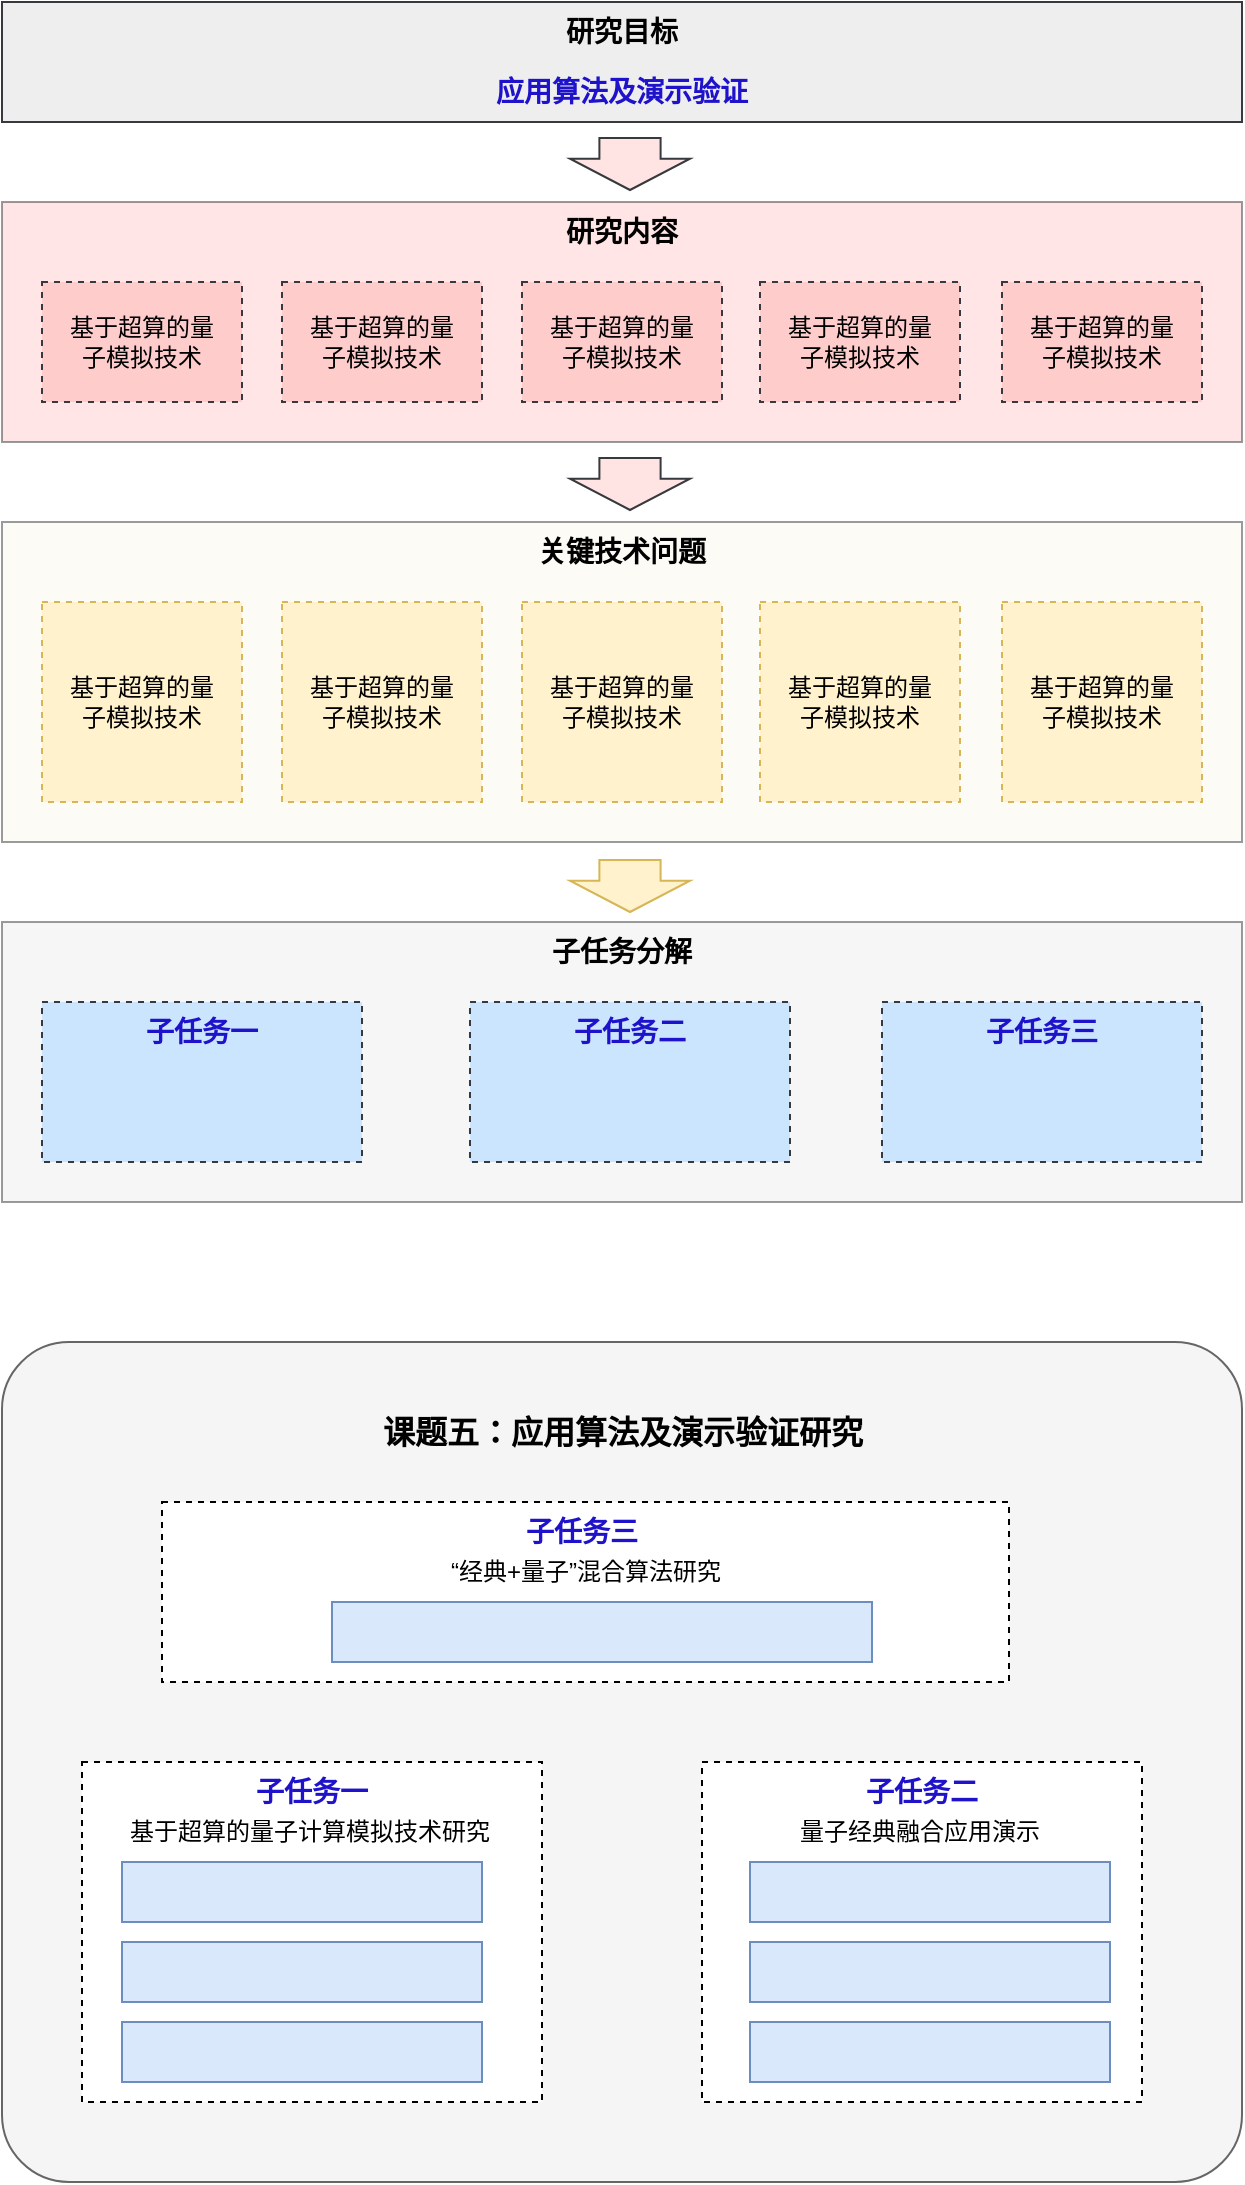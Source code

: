 <mxfile version="24.7.12">
  <diagram name="第 1 页" id="Zdd4O_8U9urGJ2uWjXP6">
    <mxGraphModel dx="850" dy="780" grid="1" gridSize="10" guides="1" tooltips="1" connect="1" arrows="1" fold="1" page="1" pageScale="1" pageWidth="827" pageHeight="1169" math="0" shadow="0">
      <root>
        <mxCell id="0" />
        <mxCell id="1" parent="0" />
        <mxCell id="4AtZvL3RW2-XeUfKdOJ_-1" value="" style="rounded=0;whiteSpace=wrap;html=1;fillColor=#eeeeee;strokeColor=#36393d;" vertex="1" parent="1">
          <mxGeometry x="160" y="190" width="620" height="60" as="geometry" />
        </mxCell>
        <mxCell id="4AtZvL3RW2-XeUfKdOJ_-2" value="&lt;b&gt;&lt;font style=&quot;font-size: 14px;&quot;&gt;研究目标&lt;/font&gt;&lt;/b&gt;" style="text;html=1;align=center;verticalAlign=middle;whiteSpace=wrap;rounded=0;" vertex="1" parent="1">
          <mxGeometry x="440" y="190" width="60" height="30" as="geometry" />
        </mxCell>
        <mxCell id="4AtZvL3RW2-XeUfKdOJ_-3" value="&lt;span style=&quot;font-size: 14px;&quot;&gt;&lt;b&gt;&lt;font color=&quot;#1e12cb&quot;&gt;应用算法及演示验证&lt;/font&gt;&lt;/b&gt;&lt;/span&gt;" style="text;html=1;align=center;verticalAlign=middle;whiteSpace=wrap;rounded=0;" vertex="1" parent="1">
          <mxGeometry x="265" y="220" width="410" height="30" as="geometry" />
        </mxCell>
        <mxCell id="4AtZvL3RW2-XeUfKdOJ_-4" value="" style="rounded=0;whiteSpace=wrap;html=1;fillColor=#FFCCCC;strokeColor=#36393d;opacity=50;" vertex="1" parent="1">
          <mxGeometry x="160" y="290" width="620" height="120" as="geometry" />
        </mxCell>
        <mxCell id="4AtZvL3RW2-XeUfKdOJ_-7" value="&lt;span style=&quot;font-size: 14px;&quot;&gt;&lt;b&gt;研究内容&lt;/b&gt;&lt;/span&gt;" style="text;html=1;align=center;verticalAlign=middle;whiteSpace=wrap;rounded=0;" vertex="1" parent="1">
          <mxGeometry x="440" y="290" width="60" height="30" as="geometry" />
        </mxCell>
        <mxCell id="4AtZvL3RW2-XeUfKdOJ_-10" value="" style="rounded=0;whiteSpace=wrap;html=1;dashed=1;fillColor=#ffcccc;strokeColor=#36393d;" vertex="1" parent="1">
          <mxGeometry x="180" y="330" width="100" height="60" as="geometry" />
        </mxCell>
        <mxCell id="4AtZvL3RW2-XeUfKdOJ_-13" value="基于超算的量子模拟技术" style="text;html=1;align=center;verticalAlign=middle;whiteSpace=wrap;rounded=0;" vertex="1" parent="1">
          <mxGeometry x="190" y="345" width="80" height="30" as="geometry" />
        </mxCell>
        <mxCell id="4AtZvL3RW2-XeUfKdOJ_-16" value="" style="html=1;shadow=0;dashed=0;align=center;verticalAlign=middle;shape=mxgraph.arrows2.arrow;dy=0.49;dx=15.66;direction=south;notch=0;fillColor=#FFE4E3;strokeColor=#36393d;" vertex="1" parent="1">
          <mxGeometry x="444" y="418" width="60" height="26" as="geometry" />
        </mxCell>
        <mxCell id="4AtZvL3RW2-XeUfKdOJ_-17" value="" style="rounded=0;whiteSpace=wrap;html=1;opacity=50;fillColor=#f9f7ed;strokeColor=#36393d;" vertex="1" parent="1">
          <mxGeometry x="160" y="450" width="620" height="160" as="geometry" />
        </mxCell>
        <mxCell id="4AtZvL3RW2-XeUfKdOJ_-19" value="&lt;span style=&quot;font-size: 14px;&quot;&gt;&lt;b&gt;关键技术问题&lt;/b&gt;&lt;/span&gt;" style="text;html=1;align=center;verticalAlign=middle;whiteSpace=wrap;rounded=0;" vertex="1" parent="1">
          <mxGeometry x="425" y="450" width="90" height="30" as="geometry" />
        </mxCell>
        <mxCell id="4AtZvL3RW2-XeUfKdOJ_-20" value="" style="rounded=0;whiteSpace=wrap;html=1;fillColor=#fff2cc;strokeColor=#d6b656;dashed=1;" vertex="1" parent="1">
          <mxGeometry x="180" y="490" width="100" height="100" as="geometry" />
        </mxCell>
        <mxCell id="4AtZvL3RW2-XeUfKdOJ_-24" value="" style="rounded=0;whiteSpace=wrap;html=1;opacity=50;fillColor=#eeeeee;strokeColor=#36393d;" vertex="1" parent="1">
          <mxGeometry x="160" y="650" width="620" height="140" as="geometry" />
        </mxCell>
        <mxCell id="4AtZvL3RW2-XeUfKdOJ_-25" value="&lt;span style=&quot;font-size: 14px;&quot;&gt;&lt;b&gt;子任务分解&lt;/b&gt;&lt;/span&gt;" style="text;html=1;align=center;verticalAlign=middle;whiteSpace=wrap;rounded=0;" vertex="1" parent="1">
          <mxGeometry x="425" y="650" width="90" height="30" as="geometry" />
        </mxCell>
        <mxCell id="4AtZvL3RW2-XeUfKdOJ_-26" value="" style="html=1;shadow=0;dashed=0;align=center;verticalAlign=middle;shape=mxgraph.arrows2.arrow;dy=0.49;dx=15.66;direction=south;notch=0;fillColor=#FFE4E3;strokeColor=#36393d;" vertex="1" parent="1">
          <mxGeometry x="444" y="258" width="60" height="26" as="geometry" />
        </mxCell>
        <mxCell id="4AtZvL3RW2-XeUfKdOJ_-27" value="" style="html=1;shadow=0;dashed=0;align=center;verticalAlign=middle;shape=mxgraph.arrows2.arrow;dy=0.49;dx=15.66;direction=south;notch=0;fillColor=#fff2cc;strokeColor=#d6b656;" vertex="1" parent="1">
          <mxGeometry x="444" y="619" width="60" height="26" as="geometry" />
        </mxCell>
        <mxCell id="4AtZvL3RW2-XeUfKdOJ_-28" value="" style="rounded=0;whiteSpace=wrap;html=1;fillColor=#cce5ff;strokeColor=#36393d;dashed=1;" vertex="1" parent="1">
          <mxGeometry x="180" y="690" width="160" height="80" as="geometry" />
        </mxCell>
        <mxCell id="4AtZvL3RW2-XeUfKdOJ_-29" value="" style="rounded=0;whiteSpace=wrap;html=1;fillColor=#cce5ff;strokeColor=#36393d;dashed=1;" vertex="1" parent="1">
          <mxGeometry x="394" y="690" width="160" height="80" as="geometry" />
        </mxCell>
        <mxCell id="4AtZvL3RW2-XeUfKdOJ_-30" value="" style="rounded=0;whiteSpace=wrap;html=1;fillColor=#cce5ff;strokeColor=#36393d;dashed=1;" vertex="1" parent="1">
          <mxGeometry x="600" y="690" width="160" height="80" as="geometry" />
        </mxCell>
        <mxCell id="4AtZvL3RW2-XeUfKdOJ_-35" value="&lt;span style=&quot;font-size: 14px;&quot;&gt;&lt;b&gt;&lt;font color=&quot;#1e12cb&quot;&gt;子任务一&lt;/font&gt;&lt;/b&gt;&lt;/span&gt;" style="text;html=1;align=center;verticalAlign=middle;whiteSpace=wrap;rounded=0;" vertex="1" parent="1">
          <mxGeometry x="195" y="690" width="130" height="30" as="geometry" />
        </mxCell>
        <mxCell id="4AtZvL3RW2-XeUfKdOJ_-36" value="&lt;span style=&quot;font-size: 14px;&quot;&gt;&lt;b&gt;&lt;font color=&quot;#1e12cb&quot;&gt;子任务二&lt;/font&gt;&lt;/b&gt;&lt;/span&gt;" style="text;html=1;align=center;verticalAlign=middle;whiteSpace=wrap;rounded=0;" vertex="1" parent="1">
          <mxGeometry x="409" y="690" width="130" height="30" as="geometry" />
        </mxCell>
        <mxCell id="4AtZvL3RW2-XeUfKdOJ_-37" value="&lt;span style=&quot;font-size: 14px;&quot;&gt;&lt;b&gt;&lt;font color=&quot;#1e12cb&quot;&gt;子任务三&lt;/font&gt;&lt;/b&gt;&lt;/span&gt;" style="text;html=1;align=center;verticalAlign=middle;whiteSpace=wrap;rounded=0;" vertex="1" parent="1">
          <mxGeometry x="615" y="690" width="130" height="30" as="geometry" />
        </mxCell>
        <mxCell id="4AtZvL3RW2-XeUfKdOJ_-38" value="" style="rounded=1;whiteSpace=wrap;html=1;arcSize=8;fillColor=#f5f5f5;fontColor=#333333;strokeColor=#666666;" vertex="1" parent="1">
          <mxGeometry x="160" y="860" width="620" height="420" as="geometry" />
        </mxCell>
        <mxCell id="4AtZvL3RW2-XeUfKdOJ_-39" value="&lt;span style=&quot;font-size: 16px;&quot;&gt;&lt;b style=&quot;font-size: 16px;&quot;&gt;课题五：应用算法及演示验证研究&lt;/b&gt;&lt;/span&gt;" style="text;html=1;align=center;verticalAlign=middle;whiteSpace=wrap;rounded=0;fontSize=16;" vertex="1" parent="1">
          <mxGeometry x="344.5" y="890" width="251" height="30" as="geometry" />
        </mxCell>
        <mxCell id="4AtZvL3RW2-XeUfKdOJ_-42" value="" style="rounded=0;whiteSpace=wrap;html=1;dashed=1;" vertex="1" parent="1">
          <mxGeometry x="240" y="940" width="423.5" height="90" as="geometry" />
        </mxCell>
        <mxCell id="4AtZvL3RW2-XeUfKdOJ_-43" value="" style="rounded=0;whiteSpace=wrap;html=1;dashed=1;" vertex="1" parent="1">
          <mxGeometry x="200" y="1070" width="230" height="170" as="geometry" />
        </mxCell>
        <mxCell id="4AtZvL3RW2-XeUfKdOJ_-44" value="" style="rounded=0;whiteSpace=wrap;html=1;dashed=1;" vertex="1" parent="1">
          <mxGeometry x="510" y="1070" width="220" height="170" as="geometry" />
        </mxCell>
        <mxCell id="4AtZvL3RW2-XeUfKdOJ_-45" value="&lt;span style=&quot;font-size: 14px;&quot;&gt;&lt;b&gt;&lt;font color=&quot;#1e12cb&quot;&gt;子任务三&lt;/font&gt;&lt;/b&gt;&lt;/span&gt;" style="text;html=1;align=center;verticalAlign=middle;whiteSpace=wrap;rounded=0;" vertex="1" parent="1">
          <mxGeometry x="385" y="940" width="130" height="30" as="geometry" />
        </mxCell>
        <mxCell id="4AtZvL3RW2-XeUfKdOJ_-46" value="&lt;span style=&quot;font-size: 14px;&quot;&gt;&lt;b&gt;&lt;font color=&quot;#1e12cb&quot;&gt;子任务二&lt;/font&gt;&lt;/b&gt;&lt;/span&gt;" style="text;html=1;align=center;verticalAlign=middle;whiteSpace=wrap;rounded=0;" vertex="1" parent="1">
          <mxGeometry x="555" y="1070" width="130" height="30" as="geometry" />
        </mxCell>
        <mxCell id="4AtZvL3RW2-XeUfKdOJ_-47" value="&lt;span style=&quot;font-size: 14px;&quot;&gt;&lt;b&gt;&lt;font color=&quot;#1e12cb&quot;&gt;子任务一&lt;/font&gt;&lt;/b&gt;&lt;/span&gt;" style="text;html=1;align=center;verticalAlign=middle;whiteSpace=wrap;rounded=0;" vertex="1" parent="1">
          <mxGeometry x="250" y="1070" width="130" height="30" as="geometry" />
        </mxCell>
        <mxCell id="4AtZvL3RW2-XeUfKdOJ_-48" value="" style="rounded=0;whiteSpace=wrap;html=1;fillColor=#dae8fc;strokeColor=#6c8ebf;" vertex="1" parent="1">
          <mxGeometry x="325" y="990" width="270" height="30" as="geometry" />
        </mxCell>
        <mxCell id="4AtZvL3RW2-XeUfKdOJ_-49" value="" style="rounded=0;whiteSpace=wrap;html=1;fillColor=#dae8fc;strokeColor=#6c8ebf;" vertex="1" parent="1">
          <mxGeometry x="220" y="1120" width="180" height="30" as="geometry" />
        </mxCell>
        <mxCell id="4AtZvL3RW2-XeUfKdOJ_-50" value="" style="rounded=0;whiteSpace=wrap;html=1;fillColor=#dae8fc;strokeColor=#6c8ebf;" vertex="1" parent="1">
          <mxGeometry x="220" y="1160" width="180" height="30" as="geometry" />
        </mxCell>
        <mxCell id="4AtZvL3RW2-XeUfKdOJ_-51" value="" style="rounded=0;whiteSpace=wrap;html=1;fontStyle=1;fillColor=#dae8fc;strokeColor=#6c8ebf;" vertex="1" parent="1">
          <mxGeometry x="220" y="1200" width="180" height="30" as="geometry" />
        </mxCell>
        <mxCell id="4AtZvL3RW2-XeUfKdOJ_-52" value="" style="rounded=0;whiteSpace=wrap;html=1;fillColor=#dae8fc;strokeColor=#6c8ebf;" vertex="1" parent="1">
          <mxGeometry x="534" y="1120" width="180" height="30" as="geometry" />
        </mxCell>
        <mxCell id="4AtZvL3RW2-XeUfKdOJ_-53" value="" style="rounded=0;whiteSpace=wrap;html=1;fillColor=#dae8fc;strokeColor=#6c8ebf;" vertex="1" parent="1">
          <mxGeometry x="534" y="1160" width="180" height="30" as="geometry" />
        </mxCell>
        <mxCell id="4AtZvL3RW2-XeUfKdOJ_-54" value="" style="rounded=0;whiteSpace=wrap;html=1;fontStyle=1;fillColor=#dae8fc;strokeColor=#6c8ebf;" vertex="1" parent="1">
          <mxGeometry x="534" y="1200" width="180" height="30" as="geometry" />
        </mxCell>
        <mxCell id="4AtZvL3RW2-XeUfKdOJ_-55" value="“经典+量子”混合算法研究" style="text;html=1;align=center;verticalAlign=middle;whiteSpace=wrap;rounded=0;" vertex="1" parent="1">
          <mxGeometry x="366.75" y="960" width="170" height="30" as="geometry" />
        </mxCell>
        <mxCell id="4AtZvL3RW2-XeUfKdOJ_-56" value="基于超算的量子计算模拟技术研究" style="text;html=1;align=center;verticalAlign=middle;whiteSpace=wrap;rounded=0;" vertex="1" parent="1">
          <mxGeometry x="219" y="1090" width="190" height="30" as="geometry" />
        </mxCell>
        <mxCell id="4AtZvL3RW2-XeUfKdOJ_-57" value="量子经典融合应用演示" style="text;html=1;align=center;verticalAlign=middle;whiteSpace=wrap;rounded=0;" vertex="1" parent="1">
          <mxGeometry x="524" y="1090" width="190" height="30" as="geometry" />
        </mxCell>
        <mxCell id="4AtZvL3RW2-XeUfKdOJ_-63" value="基于超算的量子模拟技术" style="text;html=1;align=center;verticalAlign=middle;whiteSpace=wrap;rounded=0;" vertex="1" parent="1">
          <mxGeometry x="190" y="507.5" width="80" height="65" as="geometry" />
        </mxCell>
        <mxCell id="4AtZvL3RW2-XeUfKdOJ_-64" value="" style="rounded=0;whiteSpace=wrap;html=1;dashed=1;fillColor=#ffcccc;strokeColor=#36393d;" vertex="1" parent="1">
          <mxGeometry x="300" y="330" width="100" height="60" as="geometry" />
        </mxCell>
        <mxCell id="4AtZvL3RW2-XeUfKdOJ_-65" value="基于超算的量子模拟技术" style="text;html=1;align=center;verticalAlign=middle;whiteSpace=wrap;rounded=0;" vertex="1" parent="1">
          <mxGeometry x="310" y="345" width="80" height="30" as="geometry" />
        </mxCell>
        <mxCell id="4AtZvL3RW2-XeUfKdOJ_-66" value="" style="rounded=0;whiteSpace=wrap;html=1;fillColor=#fff2cc;strokeColor=#d6b656;dashed=1;" vertex="1" parent="1">
          <mxGeometry x="300" y="490" width="100" height="100" as="geometry" />
        </mxCell>
        <mxCell id="4AtZvL3RW2-XeUfKdOJ_-67" value="基于超算的量子模拟技术" style="text;html=1;align=center;verticalAlign=middle;whiteSpace=wrap;rounded=0;" vertex="1" parent="1">
          <mxGeometry x="310" y="507.5" width="80" height="65" as="geometry" />
        </mxCell>
        <mxCell id="4AtZvL3RW2-XeUfKdOJ_-68" value="" style="rounded=0;whiteSpace=wrap;html=1;dashed=1;fillColor=#ffcccc;strokeColor=#36393d;" vertex="1" parent="1">
          <mxGeometry x="420" y="330" width="100" height="60" as="geometry" />
        </mxCell>
        <mxCell id="4AtZvL3RW2-XeUfKdOJ_-69" value="基于超算的量子模拟技术" style="text;html=1;align=center;verticalAlign=middle;whiteSpace=wrap;rounded=0;" vertex="1" parent="1">
          <mxGeometry x="430" y="345" width="80" height="30" as="geometry" />
        </mxCell>
        <mxCell id="4AtZvL3RW2-XeUfKdOJ_-70" value="" style="rounded=0;whiteSpace=wrap;html=1;fillColor=#fff2cc;strokeColor=#d6b656;dashed=1;" vertex="1" parent="1">
          <mxGeometry x="420" y="490" width="100" height="100" as="geometry" />
        </mxCell>
        <mxCell id="4AtZvL3RW2-XeUfKdOJ_-71" value="基于超算的量子模拟技术" style="text;html=1;align=center;verticalAlign=middle;whiteSpace=wrap;rounded=0;" vertex="1" parent="1">
          <mxGeometry x="430" y="507.5" width="80" height="65" as="geometry" />
        </mxCell>
        <mxCell id="4AtZvL3RW2-XeUfKdOJ_-72" value="" style="rounded=0;whiteSpace=wrap;html=1;dashed=1;fillColor=#ffcccc;strokeColor=#36393d;" vertex="1" parent="1">
          <mxGeometry x="539" y="330" width="100" height="60" as="geometry" />
        </mxCell>
        <mxCell id="4AtZvL3RW2-XeUfKdOJ_-73" value="基于超算的量子模拟技术" style="text;html=1;align=center;verticalAlign=middle;whiteSpace=wrap;rounded=0;" vertex="1" parent="1">
          <mxGeometry x="549" y="345" width="80" height="30" as="geometry" />
        </mxCell>
        <mxCell id="4AtZvL3RW2-XeUfKdOJ_-74" value="" style="rounded=0;whiteSpace=wrap;html=1;fillColor=#fff2cc;strokeColor=#d6b656;dashed=1;" vertex="1" parent="1">
          <mxGeometry x="539" y="490" width="100" height="100" as="geometry" />
        </mxCell>
        <mxCell id="4AtZvL3RW2-XeUfKdOJ_-75" value="基于超算的量子模拟技术" style="text;html=1;align=center;verticalAlign=middle;whiteSpace=wrap;rounded=0;" vertex="1" parent="1">
          <mxGeometry x="549" y="507.5" width="80" height="65" as="geometry" />
        </mxCell>
        <mxCell id="4AtZvL3RW2-XeUfKdOJ_-76" value="" style="rounded=0;whiteSpace=wrap;html=1;dashed=1;fillColor=#ffcccc;strokeColor=#36393d;" vertex="1" parent="1">
          <mxGeometry x="660" y="330" width="100" height="60" as="geometry" />
        </mxCell>
        <mxCell id="4AtZvL3RW2-XeUfKdOJ_-77" value="基于超算的量子模拟技术" style="text;html=1;align=center;verticalAlign=middle;whiteSpace=wrap;rounded=0;" vertex="1" parent="1">
          <mxGeometry x="670" y="345" width="80" height="30" as="geometry" />
        </mxCell>
        <mxCell id="4AtZvL3RW2-XeUfKdOJ_-78" value="" style="rounded=0;whiteSpace=wrap;html=1;fillColor=#fff2cc;strokeColor=#d6b656;dashed=1;" vertex="1" parent="1">
          <mxGeometry x="660" y="490" width="100" height="100" as="geometry" />
        </mxCell>
        <mxCell id="4AtZvL3RW2-XeUfKdOJ_-79" value="基于超算的量子模拟技术" style="text;html=1;align=center;verticalAlign=middle;whiteSpace=wrap;rounded=0;" vertex="1" parent="1">
          <mxGeometry x="670" y="507.5" width="80" height="65" as="geometry" />
        </mxCell>
      </root>
    </mxGraphModel>
  </diagram>
</mxfile>
